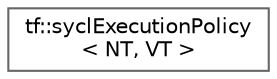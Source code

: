 digraph "类继承关系图"
{
 // LATEX_PDF_SIZE
  bgcolor="transparent";
  edge [fontname=Helvetica,fontsize=10,labelfontname=Helvetica,labelfontsize=10];
  node [fontname=Helvetica,fontsize=10,shape=box,height=0.2,width=0.4];
  rankdir="LR";
  Node0 [id="Node000000",label="tf::syclExecutionPolicy\l\< NT, VT \>",height=0.2,width=0.4,color="grey40", fillcolor="white", style="filled",URL="$classtf_1_1sycl_execution_policy.html",tooltip="class to define execution policy for SYCL standard algorithms"];
}
